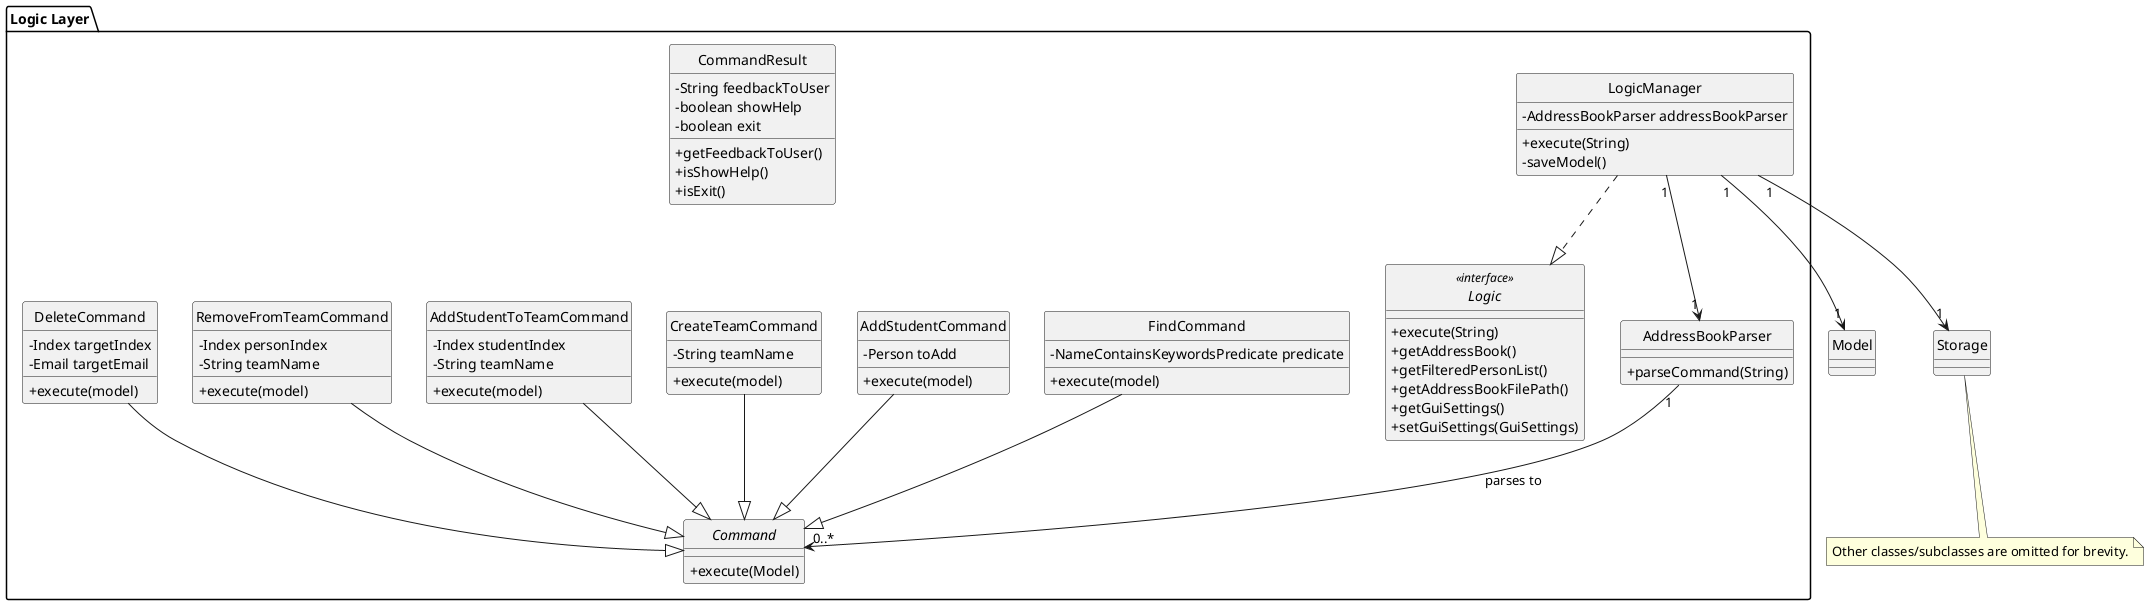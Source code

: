 @startuml
hide circle
skinparam classAttributeIconSize 0

package "Logic Layer" as Logic {
    interface Logic <<interface>> {
        +execute(String)
        +getAddressBook()
        +getFilteredPersonList()
        +getAddressBookFilePath()
        +getGuiSettings()
        +setGuiSettings(GuiSettings)
    }

    class LogicManager {
        -AddressBookParser addressBookParser
        +execute(String)
        -saveModel()
    }

    class AddressBookParser {
        +parseCommand(String)
    }

    abstract class Command {
        +execute(Model)
    }

    class FindCommand {
        -NameContainsKeywordsPredicate predicate
        +execute(model)
    }

    class AddStudentCommand {
        -Person toAdd
        +execute(model)
    }

    class CreateTeamCommand {
        -String teamName
        +execute(model)
    }

    class AddStudentToTeamCommand {
        -Index studentIndex
        -String teamName
        +execute(model)
    }

    class RemoveFromTeamCommand {
        -Index personIndex
        -String teamName
        +execute(model)
    }

    class DeleteCommand {
        -Index targetIndex
        -Email targetEmail
        +execute(model)
    }

    class CommandResult {
        -String feedbackToUser
        -boolean showHelp
        -boolean exit
        +getFeedbackToUser()
        +isShowHelp()
        +isExit()
    }
}

Logic.LogicManager ..|> Logic.Logic
LogicManager "1" --> "1" AddressBookParser
LogicManager "1" --> "1" Model
LogicManager "1" --> "1" Storage
AddressBookParser "1" --> "0..*" Command : parses to


note bottom
  Other classes/subclasses are omitted for brevity.
end note
FindCommand --|> Command
AddStudentCommand --|> Command
CreateTeamCommand --|> Command
AddStudentToTeamCommand --|> Command
RemoveFromTeamCommand --|> Command
DeleteCommand --|> Command

@enduml
